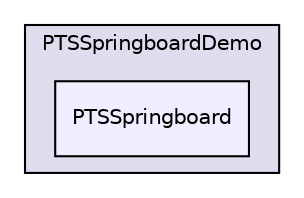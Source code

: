 digraph "/Users/rgasser/Documents/Programmieren/Objective-C/Klassen/PTSSpringboard/PTSSpringboardDemo/PTSSpringboard" {
  compound=true
  node [ fontsize="10", fontname="Helvetica"];
  edge [ labelfontsize="10", labelfontname="Helvetica"];
  subgraph clusterdir_96a41e1d6cfe80785464ddaa46965486 {
    graph [ bgcolor="#ddddee", pencolor="black", label="PTSSpringboardDemo" fontname="Helvetica", fontsize="10", URL="dir_96a41e1d6cfe80785464ddaa46965486.html"]
  dir_06eef5d1ecc26c6920f4b9d2bdefc5ca [shape=box, label="PTSSpringboard", style="filled", fillcolor="#eeeeff", pencolor="black", URL="dir_06eef5d1ecc26c6920f4b9d2bdefc5ca.html"];
  }
}
